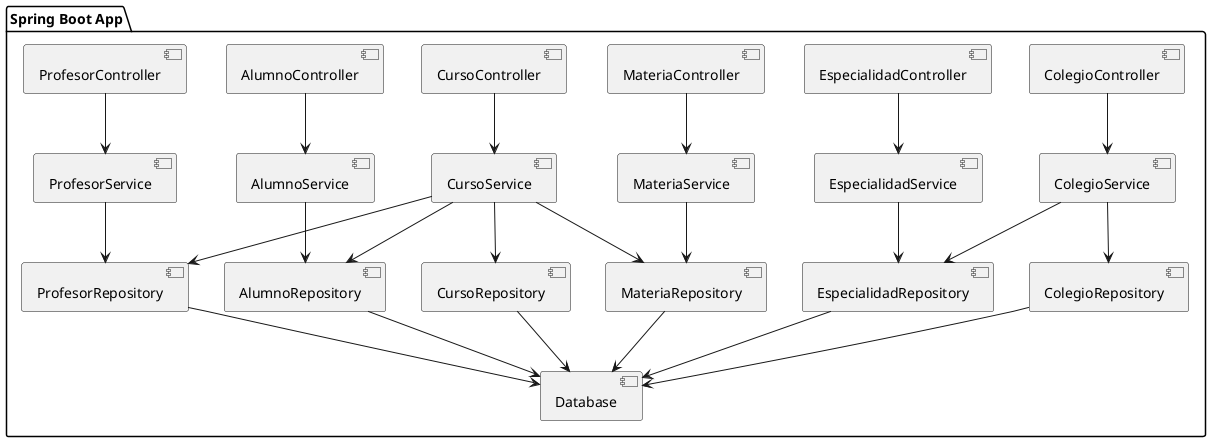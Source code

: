 @startuml

package "Spring Boot App" {
    [ColegioController]
    [EspecialidadController]
    [CursoController]
    [MateriaController]
    [AlumnoController]
    [ProfesorController]

    [ColegioService]
    [EspecialidadService]
    [CursoService]
    [MateriaService]
    [AlumnoService]
    [ProfesorService]

    [ColegioRepository]
    [EspecialidadRepository]
    [CursoRepository]
    [MateriaRepository]
    [AlumnoRepository]
    [ProfesorRepository]

    [Database]
}

[ColegioController] --> [ColegioService]
[EspecialidadController] --> [EspecialidadService]
[CursoController] --> [CursoService]
[MateriaController] --> [MateriaService]
[AlumnoController] --> [AlumnoService]
[ProfesorController] --> [ProfesorService]

[ColegioService] --> [ColegioRepository]
[EspecialidadService] --> [EspecialidadRepository]
[CursoService] --> [CursoRepository]
[MateriaService] --> [MateriaRepository]
[AlumnoService] --> [AlumnoRepository]
[ProfesorService] --> [ProfesorRepository]

[ColegioService] --> [EspecialidadRepository]
[CursoService] --> [MateriaRepository]
[CursoService] --> [AlumnoRepository]
[CursoService] --> [ProfesorRepository]

[ColegioRepository] --> [Database]
[EspecialidadRepository] --> [Database]
[CursoRepository] --> [Database]
[MateriaRepository] --> [Database]
[AlumnoRepository] --> [Database]
[ProfesorRepository] --> [Database]

@enduml


